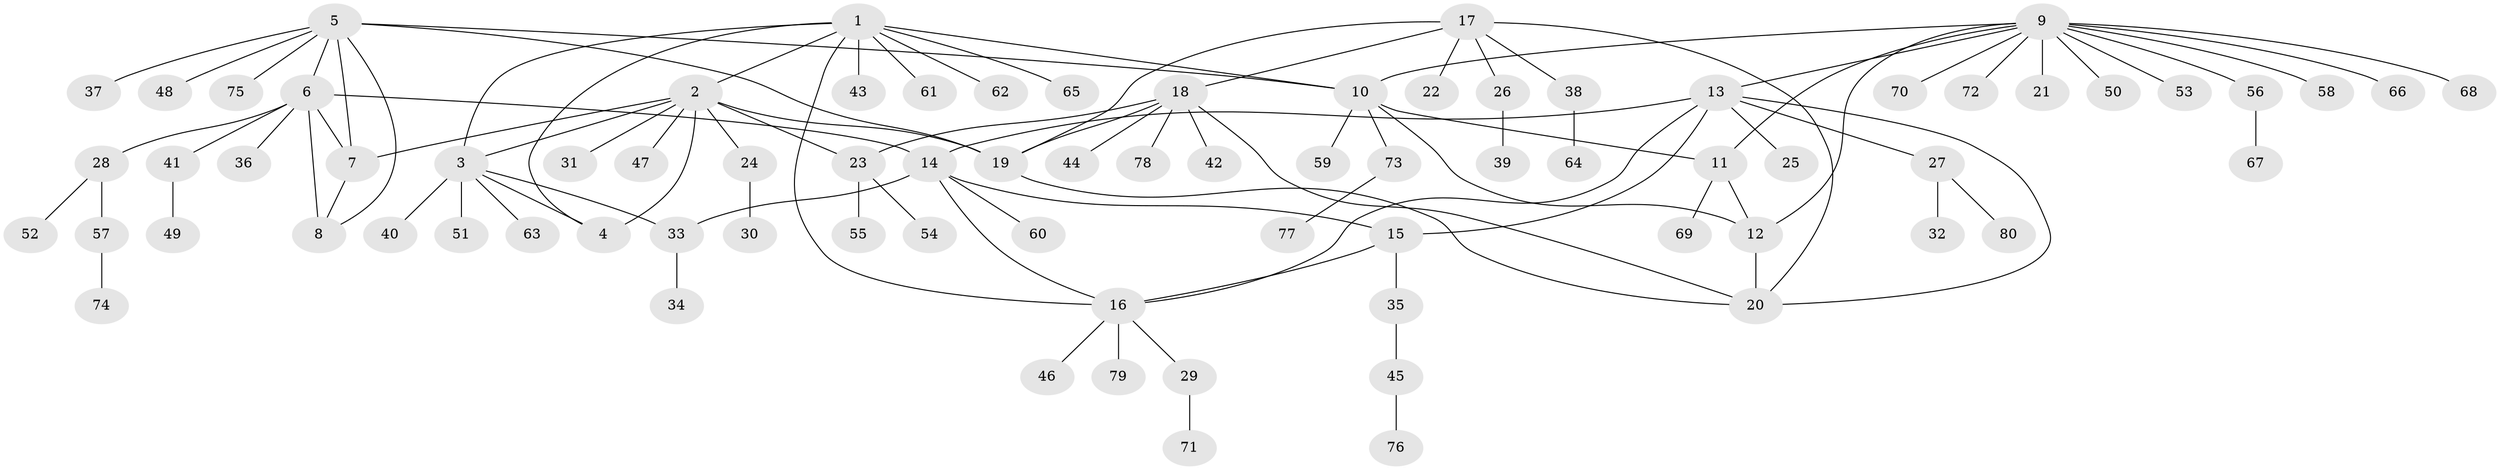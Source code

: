 // coarse degree distribution, {8: 0.03389830508474576, 6: 0.0847457627118644, 3: 0.05084745762711865, 7: 0.05084745762711865, 4: 0.03389830508474576, 11: 0.01694915254237288, 5: 0.05084745762711865, 1: 0.6101694915254238, 2: 0.06779661016949153}
// Generated by graph-tools (version 1.1) at 2025/24/03/03/25 07:24:13]
// undirected, 80 vertices, 102 edges
graph export_dot {
graph [start="1"]
  node [color=gray90,style=filled];
  1;
  2;
  3;
  4;
  5;
  6;
  7;
  8;
  9;
  10;
  11;
  12;
  13;
  14;
  15;
  16;
  17;
  18;
  19;
  20;
  21;
  22;
  23;
  24;
  25;
  26;
  27;
  28;
  29;
  30;
  31;
  32;
  33;
  34;
  35;
  36;
  37;
  38;
  39;
  40;
  41;
  42;
  43;
  44;
  45;
  46;
  47;
  48;
  49;
  50;
  51;
  52;
  53;
  54;
  55;
  56;
  57;
  58;
  59;
  60;
  61;
  62;
  63;
  64;
  65;
  66;
  67;
  68;
  69;
  70;
  71;
  72;
  73;
  74;
  75;
  76;
  77;
  78;
  79;
  80;
  1 -- 2;
  1 -- 3;
  1 -- 4;
  1 -- 10;
  1 -- 16;
  1 -- 43;
  1 -- 61;
  1 -- 62;
  1 -- 65;
  2 -- 3;
  2 -- 4;
  2 -- 7;
  2 -- 19;
  2 -- 23;
  2 -- 24;
  2 -- 31;
  2 -- 47;
  3 -- 4;
  3 -- 33;
  3 -- 40;
  3 -- 51;
  3 -- 63;
  5 -- 6;
  5 -- 7;
  5 -- 8;
  5 -- 10;
  5 -- 19;
  5 -- 37;
  5 -- 48;
  5 -- 75;
  6 -- 7;
  6 -- 8;
  6 -- 14;
  6 -- 28;
  6 -- 36;
  6 -- 41;
  7 -- 8;
  9 -- 10;
  9 -- 11;
  9 -- 12;
  9 -- 13;
  9 -- 21;
  9 -- 50;
  9 -- 53;
  9 -- 56;
  9 -- 58;
  9 -- 66;
  9 -- 68;
  9 -- 70;
  9 -- 72;
  10 -- 11;
  10 -- 12;
  10 -- 59;
  10 -- 73;
  11 -- 12;
  11 -- 69;
  12 -- 20;
  13 -- 14;
  13 -- 15;
  13 -- 16;
  13 -- 20;
  13 -- 25;
  13 -- 27;
  14 -- 15;
  14 -- 16;
  14 -- 33;
  14 -- 60;
  15 -- 16;
  15 -- 35;
  16 -- 29;
  16 -- 46;
  16 -- 79;
  17 -- 18;
  17 -- 19;
  17 -- 20;
  17 -- 22;
  17 -- 26;
  17 -- 38;
  18 -- 19;
  18 -- 20;
  18 -- 23;
  18 -- 42;
  18 -- 44;
  18 -- 78;
  19 -- 20;
  23 -- 54;
  23 -- 55;
  24 -- 30;
  26 -- 39;
  27 -- 32;
  27 -- 80;
  28 -- 52;
  28 -- 57;
  29 -- 71;
  33 -- 34;
  35 -- 45;
  38 -- 64;
  41 -- 49;
  45 -- 76;
  56 -- 67;
  57 -- 74;
  73 -- 77;
}
